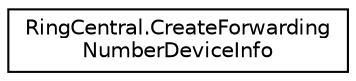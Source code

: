 digraph "Graphical Class Hierarchy"
{
 // LATEX_PDF_SIZE
  edge [fontname="Helvetica",fontsize="10",labelfontname="Helvetica",labelfontsize="10"];
  node [fontname="Helvetica",fontsize="10",shape=record];
  rankdir="LR";
  Node0 [label="RingCentral.CreateForwarding\lNumberDeviceInfo",height=0.2,width=0.4,color="black", fillcolor="white", style="filled",URL="$classRingCentral_1_1CreateForwardingNumberDeviceInfo.html",tooltip="Forwarding device information. Applicable for 'PhoneLine' type only. Cannot be specified together wit..."];
}
